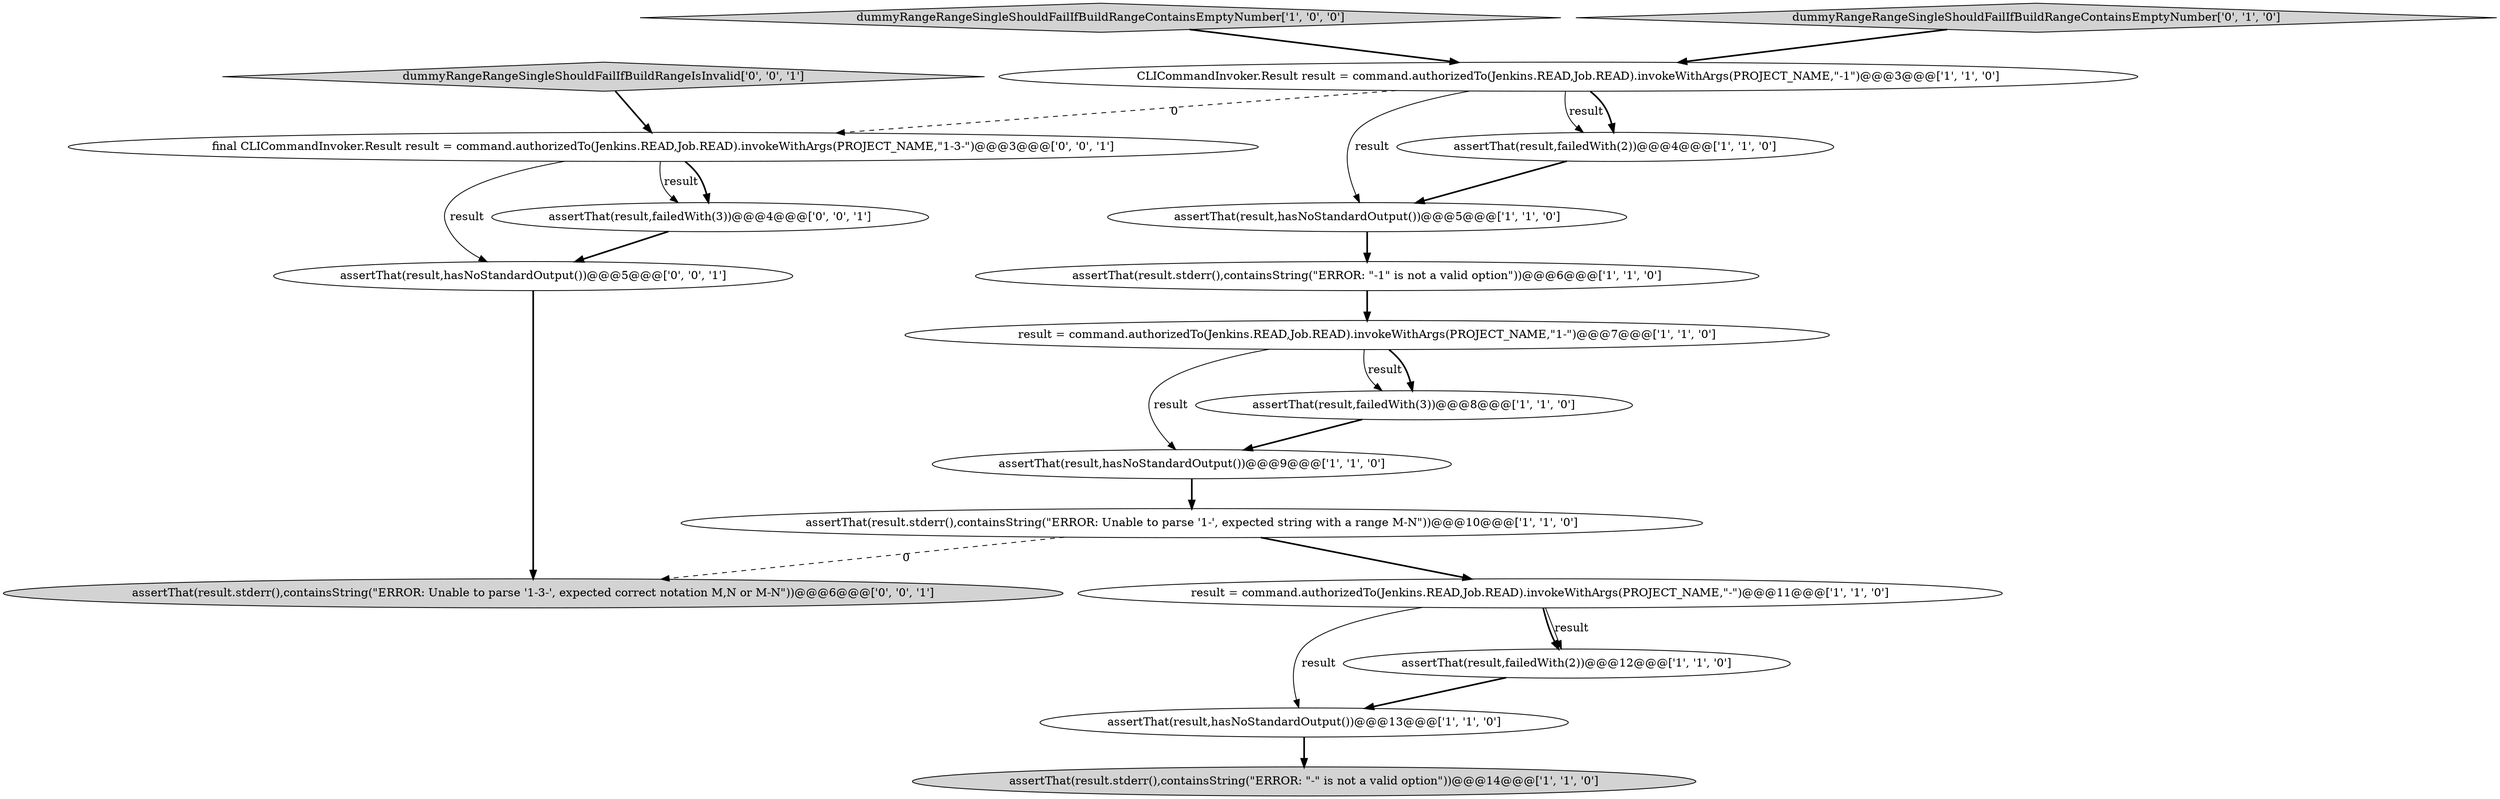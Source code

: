 digraph {
12 [style = filled, label = "assertThat(result.stderr(),containsString(\"ERROR: \"-1\" is not a valid option\"))@@@6@@@['1', '1', '0']", fillcolor = white, shape = ellipse image = "AAA0AAABBB1BBB"];
7 [style = filled, label = "dummyRangeRangeSingleShouldFailIfBuildRangeContainsEmptyNumber['1', '0', '0']", fillcolor = lightgray, shape = diamond image = "AAA0AAABBB1BBB"];
15 [style = filled, label = "assertThat(result,hasNoStandardOutput())@@@5@@@['0', '0', '1']", fillcolor = white, shape = ellipse image = "AAA0AAABBB3BBB"];
4 [style = filled, label = "assertThat(result,hasNoStandardOutput())@@@13@@@['1', '1', '0']", fillcolor = white, shape = ellipse image = "AAA0AAABBB1BBB"];
5 [style = filled, label = "result = command.authorizedTo(Jenkins.READ,Job.READ).invokeWithArgs(PROJECT_NAME,\"1-\")@@@7@@@['1', '1', '0']", fillcolor = white, shape = ellipse image = "AAA0AAABBB1BBB"];
10 [style = filled, label = "assertThat(result,hasNoStandardOutput())@@@5@@@['1', '1', '0']", fillcolor = white, shape = ellipse image = "AAA0AAABBB1BBB"];
11 [style = filled, label = "assertThat(result,failedWith(2))@@@4@@@['1', '1', '0']", fillcolor = white, shape = ellipse image = "AAA0AAABBB1BBB"];
14 [style = filled, label = "dummyRangeRangeSingleShouldFailIfBuildRangeIsInvalid['0', '0', '1']", fillcolor = lightgray, shape = diamond image = "AAA0AAABBB3BBB"];
9 [style = filled, label = "assertThat(result,failedWith(2))@@@12@@@['1', '1', '0']", fillcolor = white, shape = ellipse image = "AAA0AAABBB1BBB"];
16 [style = filled, label = "assertThat(result.stderr(),containsString(\"ERROR: Unable to parse '1-3-', expected correct notation M,N or M-N\"))@@@6@@@['0', '0', '1']", fillcolor = lightgray, shape = ellipse image = "AAA0AAABBB3BBB"];
8 [style = filled, label = "assertThat(result,hasNoStandardOutput())@@@9@@@['1', '1', '0']", fillcolor = white, shape = ellipse image = "AAA0AAABBB1BBB"];
17 [style = filled, label = "final CLICommandInvoker.Result result = command.authorizedTo(Jenkins.READ,Job.READ).invokeWithArgs(PROJECT_NAME,\"1-3-\")@@@3@@@['0', '0', '1']", fillcolor = white, shape = ellipse image = "AAA0AAABBB3BBB"];
3 [style = filled, label = "assertThat(result.stderr(),containsString(\"ERROR: \"-\" is not a valid option\"))@@@14@@@['1', '1', '0']", fillcolor = lightgray, shape = ellipse image = "AAA0AAABBB1BBB"];
18 [style = filled, label = "assertThat(result,failedWith(3))@@@4@@@['0', '0', '1']", fillcolor = white, shape = ellipse image = "AAA0AAABBB3BBB"];
13 [style = filled, label = "dummyRangeRangeSingleShouldFailIfBuildRangeContainsEmptyNumber['0', '1', '0']", fillcolor = lightgray, shape = diamond image = "AAA0AAABBB2BBB"];
2 [style = filled, label = "CLICommandInvoker.Result result = command.authorizedTo(Jenkins.READ,Job.READ).invokeWithArgs(PROJECT_NAME,\"-1\")@@@3@@@['1', '1', '0']", fillcolor = white, shape = ellipse image = "AAA0AAABBB1BBB"];
6 [style = filled, label = "assertThat(result.stderr(),containsString(\"ERROR: Unable to parse '1-', expected string with a range M-N\"))@@@10@@@['1', '1', '0']", fillcolor = white, shape = ellipse image = "AAA0AAABBB1BBB"];
0 [style = filled, label = "assertThat(result,failedWith(3))@@@8@@@['1', '1', '0']", fillcolor = white, shape = ellipse image = "AAA0AAABBB1BBB"];
1 [style = filled, label = "result = command.authorizedTo(Jenkins.READ,Job.READ).invokeWithArgs(PROJECT_NAME,\"-\")@@@11@@@['1', '1', '0']", fillcolor = white, shape = ellipse image = "AAA0AAABBB1BBB"];
5->0 [style = solid, label="result"];
4->3 [style = bold, label=""];
12->5 [style = bold, label=""];
9->4 [style = bold, label=""];
18->15 [style = bold, label=""];
17->18 [style = solid, label="result"];
14->17 [style = bold, label=""];
8->6 [style = bold, label=""];
1->4 [style = solid, label="result"];
15->16 [style = bold, label=""];
2->17 [style = dashed, label="0"];
1->9 [style = bold, label=""];
5->8 [style = solid, label="result"];
2->11 [style = solid, label="result"];
6->1 [style = bold, label=""];
6->16 [style = dashed, label="0"];
1->9 [style = solid, label="result"];
5->0 [style = bold, label=""];
11->10 [style = bold, label=""];
10->12 [style = bold, label=""];
17->15 [style = solid, label="result"];
7->2 [style = bold, label=""];
0->8 [style = bold, label=""];
2->10 [style = solid, label="result"];
2->11 [style = bold, label=""];
17->18 [style = bold, label=""];
13->2 [style = bold, label=""];
}
